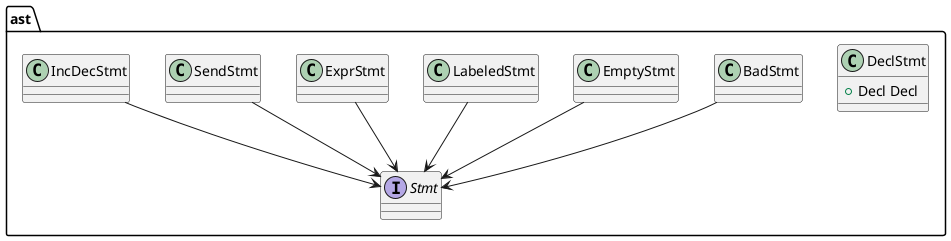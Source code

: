 @startuml ast_statements

package ast {
    interface Stmt

    class DeclStmt {
        + Decl Decl
    }

    class BadStmt
    BadStmt --> Stmt

    class EmptyStmt
    EmptyStmt --> Stmt

    class LabeledStmt
    LabeledStmt --> Stmt

    class ExprStmt
    ExprStmt --> Stmt

    class SendStmt
    SendStmt --> Stmt

    class IncDecStmt
    IncDecStmt --> Stmt
}

@enduml
